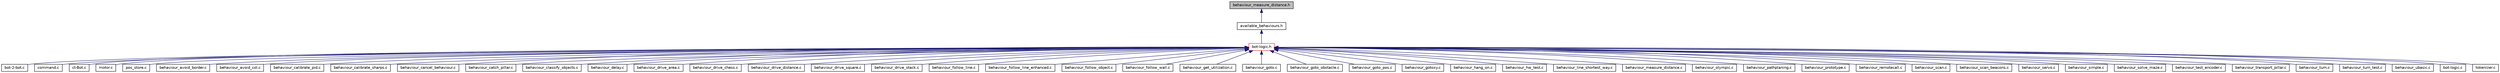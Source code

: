 digraph G
{
  edge [fontname="Helvetica",fontsize="10",labelfontname="Helvetica",labelfontsize="10"];
  node [fontname="Helvetica",fontsize="10",shape=record];
  Node1 [label="behaviour_measure_distance.h",height=0.2,width=0.4,color="black", fillcolor="grey75", style="filled" fontcolor="black"];
  Node1 -> Node2 [dir="back",color="midnightblue",fontsize="10",style="solid",fontname="Helvetica"];
  Node2 [label="available_behaviours.h",height=0.2,width=0.4,color="black", fillcolor="white", style="filled",URL="$available__behaviours_8h.html",tooltip="globale Schalter fuer die einzelnen Verhalten"];
  Node2 -> Node3 [dir="back",color="midnightblue",fontsize="10",style="solid",fontname="Helvetica"];
  Node3 [label="bot-logic.h",height=0.2,width=0.4,color="red", fillcolor="white", style="filled",URL="$bot-logic_8h.html",tooltip="High-Level-Routinen fuer die Steuerung des c&#39;t-Bots."];
  Node3 -> Node4 [dir="back",color="midnightblue",fontsize="10",style="solid",fontname="Helvetica"];
  Node4 [label="bot-2-bot.c",height=0.2,width=0.4,color="black", fillcolor="white", style="filled",URL="$bot-2-bot_8c.html",tooltip="Bot-2-Bot-Kommunikation."];
  Node3 -> Node5 [dir="back",color="midnightblue",fontsize="10",style="solid",fontname="Helvetica"];
  Node5 [label="command.c",height=0.2,width=0.4,color="black", fillcolor="white", style="filled",URL="$command_8c.html",tooltip="Kommando-Management."];
  Node3 -> Node6 [dir="back",color="midnightblue",fontsize="10",style="solid",fontname="Helvetica"];
  Node6 [label="ct-Bot.c",height=0.2,width=0.4,color="black", fillcolor="white", style="filled",URL="$ct-Bot_8c.html",tooltip="Bot-Hauptprogramm."];
  Node3 -> Node7 [dir="back",color="midnightblue",fontsize="10",style="solid",fontname="Helvetica"];
  Node7 [label="motor.c",height=0.2,width=0.4,color="black", fillcolor="white", style="filled",URL="$motor_8c.html",tooltip="High-Level-Routinen fuer die Motorsteuerung des c&#39;t-Bot."];
  Node3 -> Node8 [dir="back",color="midnightblue",fontsize="10",style="solid",fontname="Helvetica"];
  Node8 [label="pos_store.c",height=0.2,width=0.4,color="black", fillcolor="white", style="filled",URL="$pos__store_8c.html",tooltip="Implementierung eines Positionsspeichers mit den ueblichen Stackbefehlen push(), pop() und FIFO-Befeh..."];
  Node3 -> Node9 [dir="back",color="midnightblue",fontsize="10",style="solid",fontname="Helvetica"];
  Node9 [label="behaviour_avoid_border.c",height=0.2,width=0.4,color="black", fillcolor="white", style="filled",URL="$behaviour__avoid__border_8c.html",tooltip="Vermeide Abgruende."];
  Node3 -> Node10 [dir="back",color="midnightblue",fontsize="10",style="solid",fontname="Helvetica"];
  Node10 [label="behaviour_avoid_col.c",height=0.2,width=0.4,color="black", fillcolor="white", style="filled",URL="$behaviour__avoid__col_8c.html",tooltip="Vermeide Kollisionen."];
  Node3 -> Node11 [dir="back",color="midnightblue",fontsize="10",style="solid",fontname="Helvetica"];
  Node11 [label="behaviour_calibrate_pid.c",height=0.2,width=0.4,color="black", fillcolor="white", style="filled",URL="$behaviour__calibrate__pid_8c.html",tooltip="Kalibriert die Motorregelung des Bots."];
  Node3 -> Node12 [dir="back",color="midnightblue",fontsize="10",style="solid",fontname="Helvetica"];
  Node12 [label="behaviour_calibrate_sharps.c",height=0.2,width=0.4,color="black", fillcolor="white", style="filled",URL="$behaviour__calibrate__sharps_8c.html",tooltip="Kalibriert die Distanzsensoren des Bots."];
  Node3 -> Node13 [dir="back",color="midnightblue",fontsize="10",style="solid",fontname="Helvetica"];
  Node13 [label="behaviour_cancel_behaviour.c",height=0.2,width=0.4,color="black", fillcolor="white", style="filled",URL="$behaviour__cancel__behaviour_8c.html",tooltip="Deaktiviert ein anderes Verhalten in Abhaengigkeit einer Check-Funktion."];
  Node3 -> Node14 [dir="back",color="midnightblue",fontsize="10",style="solid",fontname="Helvetica"];
  Node14 [label="behaviour_catch_pillar.c",height=0.2,width=0.4,color="black", fillcolor="white", style="filled",URL="$behaviour__catch__pillar_8c.html",tooltip="Sucht nach einer Dose und faengt sie ein."];
  Node3 -> Node15 [dir="back",color="midnightblue",fontsize="10",style="solid",fontname="Helvetica"];
  Node15 [label="behaviour_classify_objects.c",height=0.2,width=0.4,color="black", fillcolor="white", style="filled",URL="$behaviour__classify__objects_8c.html",tooltip="Teilt Objekte nach ihrer Farbe in Klassen ein und transportiert sie ins Lager der Klasse..."];
  Node3 -> Node16 [dir="back",color="midnightblue",fontsize="10",style="solid",fontname="Helvetica"];
  Node16 [label="behaviour_delay.c",height=0.2,width=0.4,color="black", fillcolor="white", style="filled",URL="$behaviour__delay_8c.html",tooltip="Delay-Routinen als Verhalten."];
  Node3 -> Node17 [dir="back",color="midnightblue",fontsize="10",style="solid",fontname="Helvetica"];
  Node17 [label="behaviour_drive_area.c",height=0.2,width=0.4,color="black", fillcolor="white", style="filled",URL="$behaviour__drive__area_8c.html",tooltip="Flaechendeckendes Fahren als Verhalten (Staubsauger)"];
  Node3 -> Node18 [dir="back",color="midnightblue",fontsize="10",style="solid",fontname="Helvetica"];
  Node18 [label="behaviour_drive_chess.c",height=0.2,width=0.4,color="black", fillcolor="white", style="filled",URL="$behaviour__drive__chess_8c.html",tooltip="Der Bot spielt Schach."];
  Node3 -> Node19 [dir="back",color="midnightblue",fontsize="10",style="solid",fontname="Helvetica"];
  Node19 [label="behaviour_drive_distance.c",height=0.2,width=0.4,color="black", fillcolor="white", style="filled",URL="$behaviour__drive__distance_8c.html",tooltip="Bot faehrt ein Stueck."];
  Node3 -> Node20 [dir="back",color="midnightblue",fontsize="10",style="solid",fontname="Helvetica"];
  Node20 [label="behaviour_drive_square.c",height=0.2,width=0.4,color="black", fillcolor="white", style="filled",URL="$behaviour__drive__square_8c.html",tooltip="Bot faehrt im Quadrat."];
  Node3 -> Node21 [dir="back",color="midnightblue",fontsize="10",style="solid",fontname="Helvetica"];
  Node21 [label="behaviour_drive_stack.c",height=0.2,width=0.4,color="black", fillcolor="white", style="filled",URL="$behaviour__drive__stack_8c.html",tooltip="Anfahren aller auf dem Stack befindlichen Punkte."];
  Node3 -> Node22 [dir="back",color="midnightblue",fontsize="10",style="solid",fontname="Helvetica"];
  Node22 [label="behaviour_follow_line.c",height=0.2,width=0.4,color="black", fillcolor="white", style="filled",URL="$behaviour__follow__line_8c.html",tooltip="Linienverfolger."];
  Node3 -> Node23 [dir="back",color="midnightblue",fontsize="10",style="solid",fontname="Helvetica"];
  Node23 [label="behaviour_follow_line_enhanced.c",height=0.2,width=0.4,color="black", fillcolor="white", style="filled",URL="$behaviour__follow__line__enhanced_8c.html",tooltip="erweiterter Linienverfolger, der auch mit Unterbrechungen und Hindernissen klarkommt"];
  Node3 -> Node24 [dir="back",color="midnightblue",fontsize="10",style="solid",fontname="Helvetica"];
  Node24 [label="behaviour_follow_object.c",height=0.2,width=0.4,color="black", fillcolor="white", style="filled",URL="$behaviour__follow__object_8c.html",tooltip="Verfolgung beweglicher Objekte."];
  Node3 -> Node25 [dir="back",color="midnightblue",fontsize="10",style="solid",fontname="Helvetica"];
  Node25 [label="behaviour_follow_wall.c",height=0.2,width=0.4,color="black", fillcolor="white", style="filled",URL="$behaviour__follow__wall_8c.html",tooltip="Wandfolger Explorer."];
  Node3 -> Node26 [dir="back",color="midnightblue",fontsize="10",style="solid",fontname="Helvetica"];
  Node26 [label="behaviour_get_utilization.c",height=0.2,width=0.4,color="black", fillcolor="white", style="filled",URL="$behaviour__get__utilization_8c.html",tooltip="Misst die CPU-Auslastung eines anderen Verhaltens."];
  Node3 -> Node27 [dir="back",color="midnightblue",fontsize="10",style="solid",fontname="Helvetica"];
  Node27 [label="behaviour_goto.c",height=0.2,width=0.4,color="black", fillcolor="white", style="filled",URL="$behaviour__goto_8c.html",tooltip="Bot faehrt einen Punkt an."];
  Node3 -> Node28 [dir="back",color="midnightblue",fontsize="10",style="solid",fontname="Helvetica"];
  Node28 [label="behaviour_goto_obstacle.c",height=0.2,width=0.4,color="black", fillcolor="white", style="filled",URL="$behaviour__goto__obstacle_8c.html",tooltip="Anfahren eines Hindernisses."];
  Node3 -> Node29 [dir="back",color="midnightblue",fontsize="10",style="solid",fontname="Helvetica"];
  Node29 [label="behaviour_goto_pos.c",height=0.2,width=0.4,color="black", fillcolor="white", style="filled",URL="$behaviour__goto__pos_8c.html",tooltip="Anfahren einer Position."];
  Node3 -> Node30 [dir="back",color="midnightblue",fontsize="10",style="solid",fontname="Helvetica"];
  Node30 [label="behaviour_gotoxy.c",height=0.2,width=0.4,color="black", fillcolor="white", style="filled",URL="$behaviour__gotoxy_8c.html",tooltip="Bot faehrt eine Position an."];
  Node3 -> Node31 [dir="back",color="midnightblue",fontsize="10",style="solid",fontname="Helvetica"];
  Node31 [label="behaviour_hang_on.c",height=0.2,width=0.4,color="black", fillcolor="white", style="filled",URL="$behaviour__hang__on_8c.html",tooltip="Erkennen des Haengenbleibens als Notfallverhalten."];
  Node3 -> Node32 [dir="back",color="midnightblue",fontsize="10",style="solid",fontname="Helvetica"];
  Node32 [label="behaviour_hw_test.c",height=0.2,width=0.4,color="black", fillcolor="white", style="filled",URL="$behaviour__hw__test_8c.html",tooltip="Testcode fuer die Bot-Hardware (ehemals TEST_AVAILABLE_ANALOG, _DIGITAL, _MOTOR)"];
  Node3 -> Node33 [dir="back",color="midnightblue",fontsize="10",style="solid",fontname="Helvetica"];
  Node33 [label="behaviour_line_shortest_way.c",height=0.2,width=0.4,color="black", fillcolor="white", style="filled",URL="$behaviour__line__shortest__way_8c.html",tooltip="Linienverfolger, der an Kreuzungen eine bestimmte Vorzugsrichtung einschlaegt (links) und diesen Weg ..."];
  Node3 -> Node34 [dir="back",color="midnightblue",fontsize="10",style="solid",fontname="Helvetica"];
  Node34 [label="behaviour_measure_distance.c",height=0.2,width=0.4,color="black", fillcolor="white", style="filled",URL="$behaviour__measure__distance_8c.html",tooltip="Ermittelt die aktuelle Entfernung eines Hindernisses mit den Distanzsensoren."];
  Node3 -> Node35 [dir="back",color="midnightblue",fontsize="10",style="solid",fontname="Helvetica"];
  Node35 [label="behaviour_olympic.c",height=0.2,width=0.4,color="black", fillcolor="white", style="filled",URL="$behaviour__olympic_8c.html",tooltip="Bot sucht Saeulen und faehrt dann Slalom."];
  Node3 -> Node36 [dir="back",color="midnightblue",fontsize="10",style="solid",fontname="Helvetica"];
  Node36 [label="behaviour_pathplaning.c",height=0.2,width=0.4,color="black", fillcolor="white", style="filled",URL="$behaviour__pathplaning_8c.html",tooltip="Wave-Pfadplanungsverhalten."];
  Node3 -> Node37 [dir="back",color="midnightblue",fontsize="10",style="solid",fontname="Helvetica"];
  Node37 [label="behaviour_prototype.c",height=0.2,width=0.4,color="black", fillcolor="white", style="filled",URL="$behaviour__prototype_8c.html",tooltip="Rohling fuer eigene Verhalten."];
  Node3 -> Node38 [dir="back",color="midnightblue",fontsize="10",style="solid",fontname="Helvetica"];
  Node38 [label="behaviour_remotecall.c",height=0.2,width=0.4,color="black", fillcolor="white", style="filled",URL="$behaviour__remotecall_8c.html",tooltip="Ruft auf ein Kommando hin andere Verhalten auf und bestaetigt dann ihre Ausfuehrung."];
  Node3 -> Node39 [dir="back",color="midnightblue",fontsize="10",style="solid",fontname="Helvetica"];
  Node39 [label="behaviour_scan.c",height=0.2,width=0.4,color="black", fillcolor="white", style="filled",URL="$behaviour__scan_8c.html",tooltip="Scannt die Umgebung und traegt sie in die Karte ein."];
  Node3 -> Node40 [dir="back",color="midnightblue",fontsize="10",style="solid",fontname="Helvetica"];
  Node40 [label="behaviour_scan_beacons.c",height=0.2,width=0.4,color="black", fillcolor="white", style="filled",URL="$behaviour__scan__beacons_8c.html",tooltip="Verhalten, das Landmarken im Umkreis des Bots sucht und die Bot-Position aktualisiert, falls drei oder mehr Landmarken gefunden wurden."];
  Node3 -> Node41 [dir="back",color="midnightblue",fontsize="10",style="solid",fontname="Helvetica"];
  Node41 [label="behaviour_servo.c",height=0.2,width=0.4,color="black", fillcolor="white", style="filled",URL="$behaviour__servo_8c.html",tooltip="kontrolliert die Servos"];
  Node3 -> Node42 [dir="back",color="midnightblue",fontsize="10",style="solid",fontname="Helvetica"];
  Node42 [label="behaviour_simple.c",height=0.2,width=0.4,color="black", fillcolor="white", style="filled",URL="$behaviour__simple_8c.html",tooltip="ganz einfache Beispielverhalten Diese Datei sollte der Einstiegspunkt fuer eigene Experimente sein..."];
  Node3 -> Node43 [dir="back",color="midnightblue",fontsize="10",style="solid",fontname="Helvetica"];
  Node43 [label="behaviour_solve_maze.c",height=0.2,width=0.4,color="black", fillcolor="white", style="filled",URL="$behaviour__solve__maze_8c.html",tooltip="Wandfolger durchs Labyrinth."];
  Node3 -> Node44 [dir="back",color="midnightblue",fontsize="10",style="solid",fontname="Helvetica"];
  Node44 [label="behaviour_test_encoder.c",height=0.2,width=0.4,color="black", fillcolor="white", style="filled",URL="$behaviour__test__encoder_8c.html",tooltip="Verhalten, das die Genauigkeit der Encoder-Auswertung testet. Nur zu Debugging-Zwecken."];
  Node3 -> Node45 [dir="back",color="midnightblue",fontsize="10",style="solid",fontname="Helvetica"];
  Node45 [label="behaviour_transport_pillar.c",height=0.2,width=0.4,color="black", fillcolor="white", style="filled",URL="$behaviour__transport__pillar_8c.html",tooltip="Bot startet von einem Farb-Startpad und entdeckt die Welt, bis er auf ein anderes Farbpad stoesst..."];
  Node3 -> Node46 [dir="back",color="midnightblue",fontsize="10",style="solid",fontname="Helvetica"];
  Node46 [label="behaviour_turn.c",height=0.2,width=0.4,color="black", fillcolor="white", style="filled",URL="$behaviour__turn_8c.html",tooltip="Drehe den Bot."];
  Node3 -> Node47 [dir="back",color="midnightblue",fontsize="10",style="solid",fontname="Helvetica"];
  Node47 [label="behaviour_turn_test.c",height=0.2,width=0.4,color="black", fillcolor="white", style="filled",URL="$behaviour__turn__test_8c.html",tooltip="Fuehrt mehrere Drehungen mit bot_turn() aus und misst die Fehler."];
  Node3 -> Node48 [dir="back",color="midnightblue",fontsize="10",style="solid",fontname="Helvetica"];
  Node48 [label="behaviour_ubasic.c",height=0.2,width=0.4,color="black", fillcolor="white", style="filled",URL="$behaviour__ubasic_8c.html",tooltip="Basic-Interpreter als Verhalten."];
  Node3 -> Node49 [dir="back",color="midnightblue",fontsize="10",style="solid",fontname="Helvetica"];
  Node49 [label="bot-logic.c",height=0.2,width=0.4,color="black", fillcolor="white", style="filled",URL="$bot-logic_8c.html",tooltip="High-Level Routinen fuer die Steuerung des c&#39;t-Bots."];
  Node3 -> Node50 [dir="back",color="midnightblue",fontsize="10",style="solid",fontname="Helvetica"];
  Node50 [label="tokenizer.c",height=0.2,width=0.4,color="black", fillcolor="white", style="filled",URL="$tokenizer_8c.html"];
}

